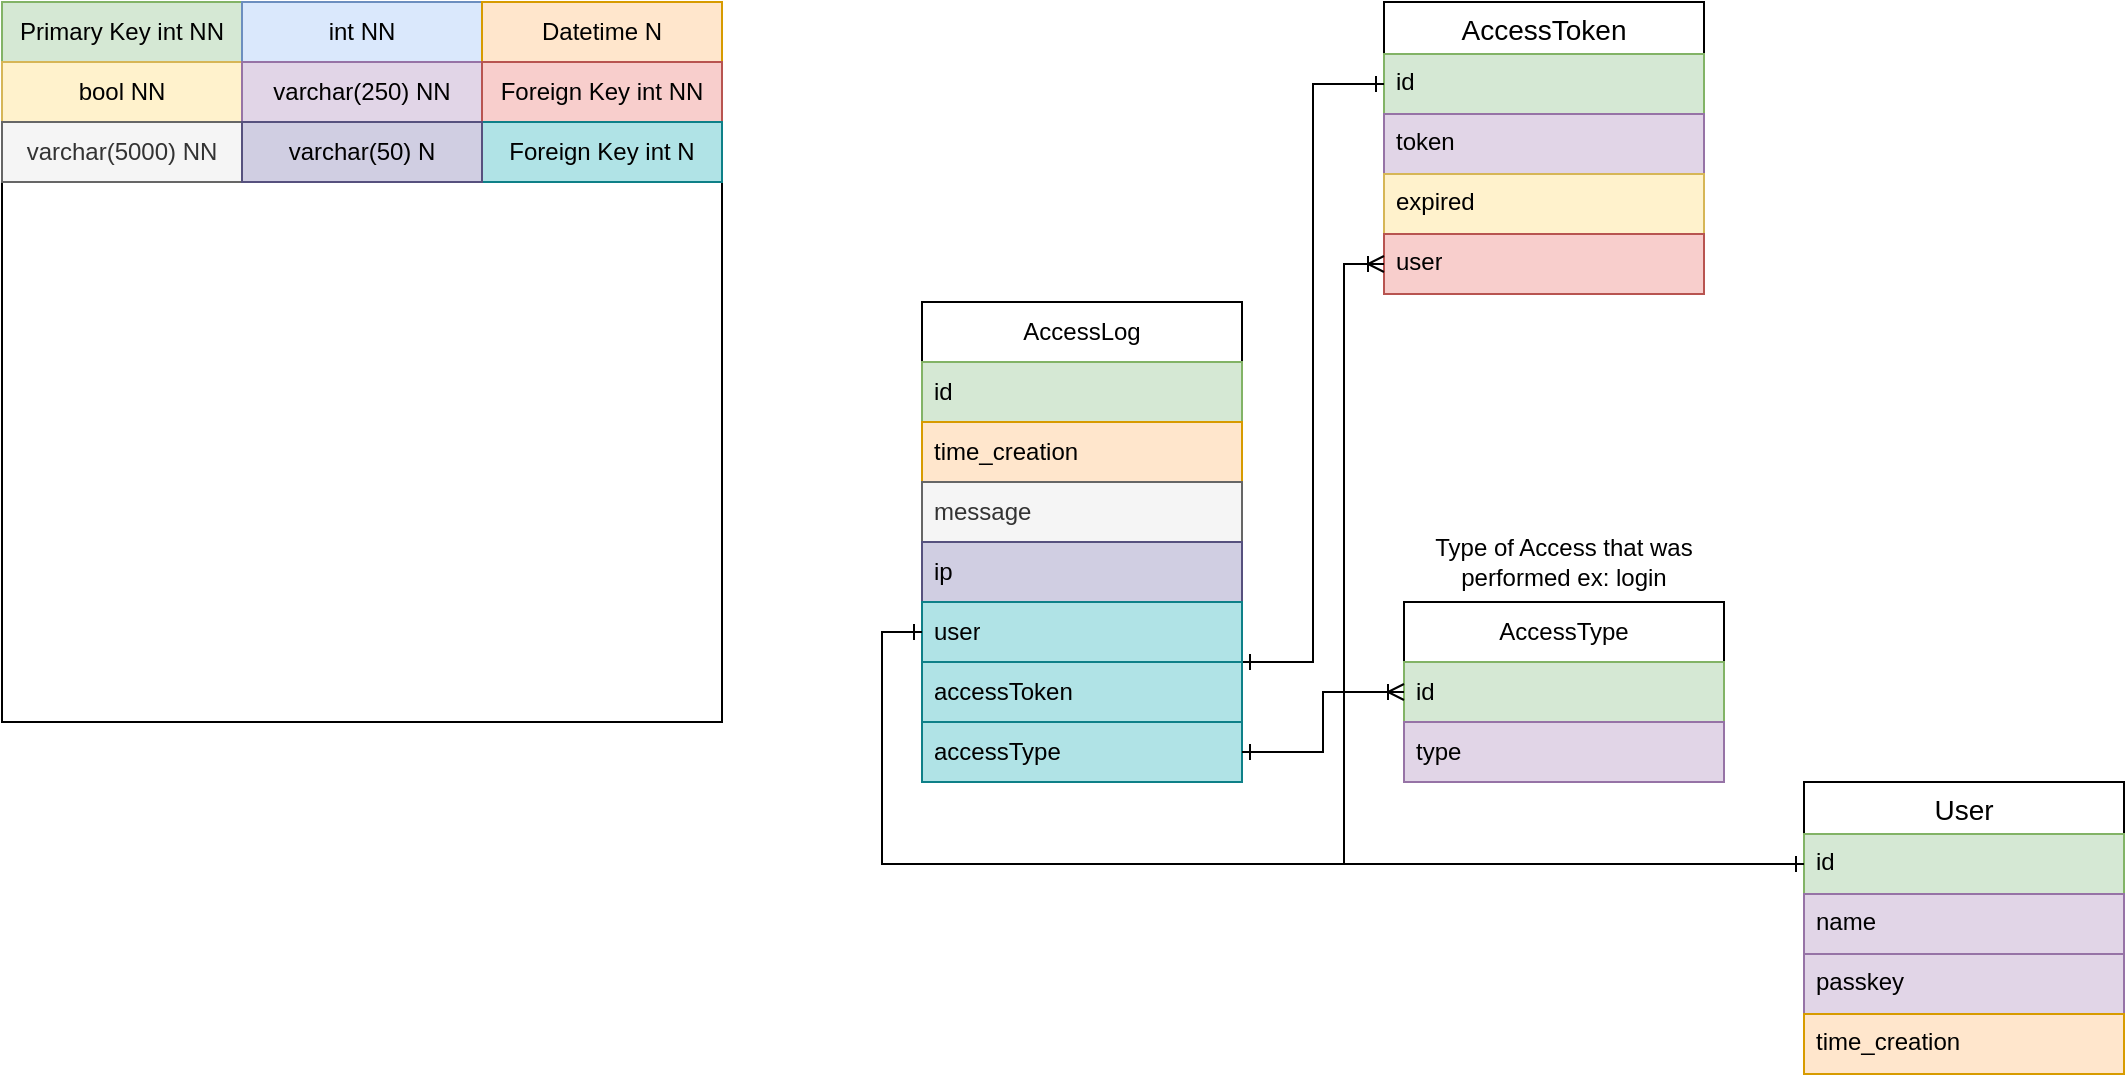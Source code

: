 <mxfile version="21.3.7" type="device">
  <diagram name="Page-1" id="KxiMXlsNdQkw01ZYBWxt">
    <mxGraphModel dx="979" dy="560" grid="1" gridSize="10" guides="1" tooltips="1" connect="1" arrows="1" fold="1" page="1" pageScale="1" pageWidth="827" pageHeight="1169" math="0" shadow="0">
      <root>
        <mxCell id="0" />
        <mxCell id="1" parent="0" />
        <mxCell id="Ontk7vjWD-6n_7XR-B6x-1" value="User" style="swimlane;fontStyle=0;childLayout=stackLayout;horizontal=1;startSize=26;horizontalStack=0;resizeParent=1;resizeParentMax=0;resizeLast=0;collapsible=1;marginBottom=0;align=center;fontSize=14;" parent="1" vertex="1">
          <mxGeometry x="901" y="390" width="160" height="146" as="geometry" />
        </mxCell>
        <mxCell id="Ontk7vjWD-6n_7XR-B6x-2" value="id" style="text;strokeColor=#82b366;fillColor=#d5e8d4;spacingLeft=4;spacingRight=4;overflow=hidden;rotatable=0;points=[[0,0.5],[1,0.5]];portConstraint=eastwest;fontSize=12;whiteSpace=wrap;html=1;" parent="Ontk7vjWD-6n_7XR-B6x-1" vertex="1">
          <mxGeometry y="26" width="160" height="30" as="geometry" />
        </mxCell>
        <mxCell id="rMWHNyJeiewgY2snoswz-1" value="name" style="text;strokeColor=#9673a6;fillColor=#e1d5e7;spacingLeft=4;spacingRight=4;overflow=hidden;rotatable=0;points=[[0,0.5],[1,0.5]];portConstraint=eastwest;fontSize=12;whiteSpace=wrap;html=1;" vertex="1" parent="Ontk7vjWD-6n_7XR-B6x-1">
          <mxGeometry y="56" width="160" height="30" as="geometry" />
        </mxCell>
        <mxCell id="Ontk7vjWD-6n_7XR-B6x-3" value="passkey" style="text;strokeColor=#9673a6;fillColor=#e1d5e7;spacingLeft=4;spacingRight=4;overflow=hidden;rotatable=0;points=[[0,0.5],[1,0.5]];portConstraint=eastwest;fontSize=12;whiteSpace=wrap;html=1;" parent="Ontk7vjWD-6n_7XR-B6x-1" vertex="1">
          <mxGeometry y="86" width="160" height="30" as="geometry" />
        </mxCell>
        <mxCell id="Ontk7vjWD-6n_7XR-B6x-4" value="time_creation" style="text;strokeColor=#d79b00;fillColor=#ffe6cc;spacingLeft=4;spacingRight=4;overflow=hidden;rotatable=0;points=[[0,0.5],[1,0.5]];portConstraint=eastwest;fontSize=12;whiteSpace=wrap;html=1;" parent="Ontk7vjWD-6n_7XR-B6x-1" vertex="1">
          <mxGeometry y="116" width="160" height="30" as="geometry" />
        </mxCell>
        <mxCell id="Ontk7vjWD-6n_7XR-B6x-5" value="" style="whiteSpace=wrap;html=1;aspect=fixed;" parent="1" vertex="1">
          <mxGeometry width="360" height="360" as="geometry" />
        </mxCell>
        <mxCell id="Ontk7vjWD-6n_7XR-B6x-6" value="Primary Key int NN" style="text;html=1;strokeColor=#82b366;fillColor=#d5e8d4;align=center;verticalAlign=middle;whiteSpace=wrap;rounded=0;" parent="1" vertex="1">
          <mxGeometry width="120" height="30" as="geometry" />
        </mxCell>
        <mxCell id="Ontk7vjWD-6n_7XR-B6x-7" value="int NN" style="text;html=1;strokeColor=#6c8ebf;fillColor=#dae8fc;align=center;verticalAlign=middle;whiteSpace=wrap;rounded=0;" parent="1" vertex="1">
          <mxGeometry x="120" width="120" height="30" as="geometry" />
        </mxCell>
        <mxCell id="Ontk7vjWD-6n_7XR-B6x-8" value="Datetime N" style="text;html=1;strokeColor=#d79b00;fillColor=#ffe6cc;align=center;verticalAlign=middle;whiteSpace=wrap;rounded=0;" parent="1" vertex="1">
          <mxGeometry x="240" width="120" height="30" as="geometry" />
        </mxCell>
        <mxCell id="Ontk7vjWD-6n_7XR-B6x-11" value="bool NN" style="text;html=1;strokeColor=#d6b656;fillColor=#fff2cc;align=center;verticalAlign=middle;whiteSpace=wrap;rounded=0;" parent="1" vertex="1">
          <mxGeometry y="30" width="120" height="30" as="geometry" />
        </mxCell>
        <mxCell id="Ontk7vjWD-6n_7XR-B6x-12" value="AccessToken" style="swimlane;fontStyle=0;childLayout=stackLayout;horizontal=1;startSize=26;horizontalStack=0;resizeParent=1;resizeParentMax=0;resizeLast=0;collapsible=1;marginBottom=0;align=center;fontSize=14;" parent="1" vertex="1">
          <mxGeometry x="691" width="160" height="146" as="geometry" />
        </mxCell>
        <mxCell id="Ontk7vjWD-6n_7XR-B6x-13" value="id" style="text;strokeColor=#82b366;fillColor=#d5e8d4;spacingLeft=4;spacingRight=4;overflow=hidden;rotatable=0;points=[[0,0.5],[1,0.5]];portConstraint=eastwest;fontSize=12;whiteSpace=wrap;html=1;" parent="Ontk7vjWD-6n_7XR-B6x-12" vertex="1">
          <mxGeometry y="26" width="160" height="30" as="geometry" />
        </mxCell>
        <mxCell id="Ontk7vjWD-6n_7XR-B6x-14" value="token" style="text;strokeColor=#9673a6;fillColor=#e1d5e7;spacingLeft=4;spacingRight=4;overflow=hidden;rotatable=0;points=[[0,0.5],[1,0.5]];portConstraint=eastwest;fontSize=12;whiteSpace=wrap;html=1;" parent="Ontk7vjWD-6n_7XR-B6x-12" vertex="1">
          <mxGeometry y="56" width="160" height="30" as="geometry" />
        </mxCell>
        <mxCell id="Ontk7vjWD-6n_7XR-B6x-15" value="expired" style="text;strokeColor=#d6b656;fillColor=#fff2cc;spacingLeft=4;spacingRight=4;overflow=hidden;rotatable=0;points=[[0,0.5],[1,0.5]];portConstraint=eastwest;fontSize=12;whiteSpace=wrap;html=1;" parent="Ontk7vjWD-6n_7XR-B6x-12" vertex="1">
          <mxGeometry y="86" width="160" height="30" as="geometry" />
        </mxCell>
        <mxCell id="Ontk7vjWD-6n_7XR-B6x-18" value="user" style="text;strokeColor=#b85450;fillColor=#f8cecc;spacingLeft=4;spacingRight=4;overflow=hidden;rotatable=0;points=[[0,0.5],[1,0.5]];portConstraint=eastwest;fontSize=12;whiteSpace=wrap;html=1;" parent="Ontk7vjWD-6n_7XR-B6x-12" vertex="1">
          <mxGeometry y="116" width="160" height="30" as="geometry" />
        </mxCell>
        <mxCell id="Ontk7vjWD-6n_7XR-B6x-17" value="varchar(250) NN" style="text;html=1;strokeColor=#9673a6;fillColor=#e1d5e7;align=center;verticalAlign=middle;whiteSpace=wrap;rounded=0;" parent="1" vertex="1">
          <mxGeometry x="120" y="30" width="120" height="30" as="geometry" />
        </mxCell>
        <mxCell id="Ontk7vjWD-6n_7XR-B6x-19" value="Foreign Key int NN" style="text;html=1;strokeColor=#b85450;fillColor=#f8cecc;align=center;verticalAlign=middle;whiteSpace=wrap;rounded=0;" parent="1" vertex="1">
          <mxGeometry x="240" y="30" width="120" height="30" as="geometry" />
        </mxCell>
        <mxCell id="Ontk7vjWD-6n_7XR-B6x-20" style="edgeStyle=orthogonalEdgeStyle;rounded=0;orthogonalLoop=1;jettySize=auto;html=1;exitX=0;exitY=0.5;exitDx=0;exitDy=0;startArrow=ERoneToMany;startFill=0;endArrow=ERone;endFill=0;" parent="1" source="Ontk7vjWD-6n_7XR-B6x-18" target="Ontk7vjWD-6n_7XR-B6x-2" edge="1">
          <mxGeometry relative="1" as="geometry" />
        </mxCell>
        <mxCell id="Ontk7vjWD-6n_7XR-B6x-35" style="edgeStyle=orthogonalEdgeStyle;rounded=0;orthogonalLoop=1;jettySize=auto;html=1;exitX=1;exitY=0.75;exitDx=0;exitDy=0;startArrow=ERone;startFill=0;endArrow=ERone;endFill=0;" parent="1" source="Ontk7vjWD-6n_7XR-B6x-21" target="Ontk7vjWD-6n_7XR-B6x-13" edge="1">
          <mxGeometry relative="1" as="geometry" />
        </mxCell>
        <mxCell id="Ontk7vjWD-6n_7XR-B6x-21" value="AccessLog" style="swimlane;fontStyle=0;childLayout=stackLayout;horizontal=1;startSize=30;horizontalStack=0;resizeParent=1;resizeParentMax=0;resizeLast=0;collapsible=1;marginBottom=0;whiteSpace=wrap;html=1;" parent="1" vertex="1">
          <mxGeometry x="460" y="150" width="160" height="240" as="geometry" />
        </mxCell>
        <mxCell id="Ontk7vjWD-6n_7XR-B6x-22" value="id" style="text;strokeColor=#82b366;fillColor=#d5e8d4;align=left;verticalAlign=middle;spacingLeft=4;spacingRight=4;overflow=hidden;points=[[0,0.5],[1,0.5]];portConstraint=eastwest;rotatable=0;whiteSpace=wrap;html=1;" parent="Ontk7vjWD-6n_7XR-B6x-21" vertex="1">
          <mxGeometry y="30" width="160" height="30" as="geometry" />
        </mxCell>
        <mxCell id="Ontk7vjWD-6n_7XR-B6x-23" value="time_creation" style="text;strokeColor=#d79b00;fillColor=#ffe6cc;align=left;verticalAlign=middle;spacingLeft=4;spacingRight=4;overflow=hidden;points=[[0,0.5],[1,0.5]];portConstraint=eastwest;rotatable=0;whiteSpace=wrap;html=1;" parent="Ontk7vjWD-6n_7XR-B6x-21" vertex="1">
          <mxGeometry y="60" width="160" height="30" as="geometry" />
        </mxCell>
        <mxCell id="Ontk7vjWD-6n_7XR-B6x-36" value="message" style="text;strokeColor=#666666;fillColor=#f5f5f5;align=left;verticalAlign=middle;spacingLeft=4;spacingRight=4;overflow=hidden;points=[[0,0.5],[1,0.5]];portConstraint=eastwest;rotatable=0;whiteSpace=wrap;html=1;fontColor=#333333;" parent="Ontk7vjWD-6n_7XR-B6x-21" vertex="1">
          <mxGeometry y="90" width="160" height="30" as="geometry" />
        </mxCell>
        <mxCell id="z6DRPAj7RePSow2X0bur-1" value="ip" style="text;strokeColor=#56517e;fillColor=#d0cee2;align=left;verticalAlign=middle;spacingLeft=4;spacingRight=4;overflow=hidden;points=[[0,0.5],[1,0.5]];portConstraint=eastwest;rotatable=0;whiteSpace=wrap;html=1;" parent="Ontk7vjWD-6n_7XR-B6x-21" vertex="1">
          <mxGeometry y="120" width="160" height="30" as="geometry" />
        </mxCell>
        <mxCell id="Ontk7vjWD-6n_7XR-B6x-32" value="user" style="text;strokeColor=#0e8088;fillColor=#b0e3e6;align=left;verticalAlign=middle;spacingLeft=4;spacingRight=4;overflow=hidden;points=[[0,0.5],[1,0.5]];portConstraint=eastwest;rotatable=0;whiteSpace=wrap;html=1;" parent="Ontk7vjWD-6n_7XR-B6x-21" vertex="1">
          <mxGeometry y="150" width="160" height="30" as="geometry" />
        </mxCell>
        <mxCell id="Ontk7vjWD-6n_7XR-B6x-34" value="accessToken" style="text;strokeColor=#0e8088;fillColor=#b0e3e6;align=left;verticalAlign=middle;spacingLeft=4;spacingRight=4;overflow=hidden;points=[[0,0.5],[1,0.5]];portConstraint=eastwest;rotatable=0;whiteSpace=wrap;html=1;" parent="Ontk7vjWD-6n_7XR-B6x-21" vertex="1">
          <mxGeometry y="180" width="160" height="30" as="geometry" />
        </mxCell>
        <mxCell id="Ontk7vjWD-6n_7XR-B6x-24" value="accessType" style="text;strokeColor=#0e8088;fillColor=#b0e3e6;align=left;verticalAlign=middle;spacingLeft=4;spacingRight=4;overflow=hidden;points=[[0,0.5],[1,0.5]];portConstraint=eastwest;rotatable=0;whiteSpace=wrap;html=1;" parent="Ontk7vjWD-6n_7XR-B6x-21" vertex="1">
          <mxGeometry y="210" width="160" height="30" as="geometry" />
        </mxCell>
        <mxCell id="Ontk7vjWD-6n_7XR-B6x-25" value="AccessType" style="swimlane;fontStyle=0;childLayout=stackLayout;horizontal=1;startSize=30;horizontalStack=0;resizeParent=1;resizeParentMax=0;resizeLast=0;collapsible=1;marginBottom=0;whiteSpace=wrap;html=1;" parent="1" vertex="1">
          <mxGeometry x="701" y="300" width="160" height="90" as="geometry" />
        </mxCell>
        <mxCell id="Ontk7vjWD-6n_7XR-B6x-26" value="id" style="text;strokeColor=#82b366;fillColor=#d5e8d4;align=left;verticalAlign=middle;spacingLeft=4;spacingRight=4;overflow=hidden;points=[[0,0.5],[1,0.5]];portConstraint=eastwest;rotatable=0;whiteSpace=wrap;html=1;" parent="Ontk7vjWD-6n_7XR-B6x-25" vertex="1">
          <mxGeometry y="30" width="160" height="30" as="geometry" />
        </mxCell>
        <mxCell id="Ontk7vjWD-6n_7XR-B6x-28" value="type" style="text;strokeColor=#9673a6;fillColor=#e1d5e7;align=left;verticalAlign=middle;spacingLeft=4;spacingRight=4;overflow=hidden;points=[[0,0.5],[1,0.5]];portConstraint=eastwest;rotatable=0;whiteSpace=wrap;html=1;" parent="Ontk7vjWD-6n_7XR-B6x-25" vertex="1">
          <mxGeometry y="60" width="160" height="30" as="geometry" />
        </mxCell>
        <mxCell id="Ontk7vjWD-6n_7XR-B6x-29" value="varchar(5000) NN" style="text;html=1;align=center;verticalAlign=middle;whiteSpace=wrap;rounded=0;fillColor=#f5f5f5;fontColor=#333333;strokeColor=#666666;" parent="1" vertex="1">
          <mxGeometry y="60" width="120" height="30" as="geometry" />
        </mxCell>
        <mxCell id="Ontk7vjWD-6n_7XR-B6x-30" value="Type of Access that was performed ex: login" style="text;html=1;strokeColor=none;fillColor=none;align=center;verticalAlign=middle;whiteSpace=wrap;rounded=0;" parent="1" vertex="1">
          <mxGeometry x="701" y="260" width="160" height="40" as="geometry" />
        </mxCell>
        <mxCell id="Ontk7vjWD-6n_7XR-B6x-31" style="edgeStyle=orthogonalEdgeStyle;rounded=0;orthogonalLoop=1;jettySize=auto;html=1;exitX=1;exitY=0.5;exitDx=0;exitDy=0;endArrow=ERoneToMany;endFill=0;startArrow=ERone;startFill=0;" parent="1" source="Ontk7vjWD-6n_7XR-B6x-24" target="Ontk7vjWD-6n_7XR-B6x-26" edge="1">
          <mxGeometry relative="1" as="geometry" />
        </mxCell>
        <mxCell id="Ontk7vjWD-6n_7XR-B6x-33" style="edgeStyle=orthogonalEdgeStyle;rounded=0;orthogonalLoop=1;jettySize=auto;html=1;exitX=0;exitY=0.5;exitDx=0;exitDy=0;endArrow=ERone;endFill=0;startArrow=ERone;startFill=0;" parent="1" source="Ontk7vjWD-6n_7XR-B6x-32" target="Ontk7vjWD-6n_7XR-B6x-2" edge="1">
          <mxGeometry relative="1" as="geometry" />
        </mxCell>
        <mxCell id="Ontk7vjWD-6n_7XR-B6x-37" value="Foreign Key int N" style="text;html=1;strokeColor=#0e8088;fillColor=#b0e3e6;align=center;verticalAlign=middle;whiteSpace=wrap;rounded=0;" parent="1" vertex="1">
          <mxGeometry x="240" y="60" width="120" height="30" as="geometry" />
        </mxCell>
        <mxCell id="z6DRPAj7RePSow2X0bur-2" value="varchar(50) N" style="text;html=1;strokeColor=#56517e;fillColor=#d0cee2;align=center;verticalAlign=middle;whiteSpace=wrap;rounded=0;" parent="1" vertex="1">
          <mxGeometry x="120" y="60" width="120" height="30" as="geometry" />
        </mxCell>
      </root>
    </mxGraphModel>
  </diagram>
</mxfile>
